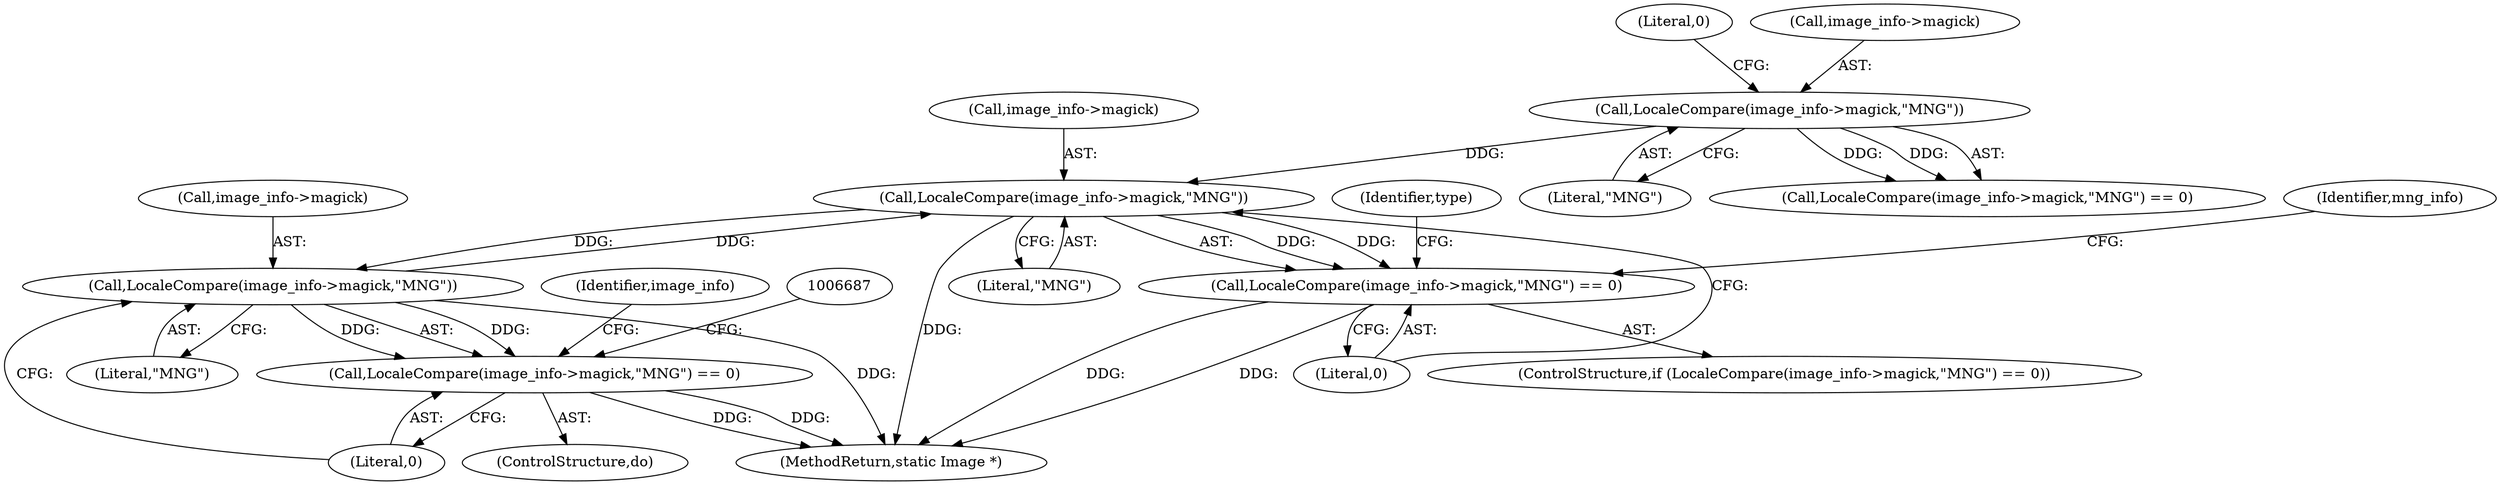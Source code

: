 digraph "0_ImageMagick_22e0310345499ffe906c604428f2a3a668942b05@pointer" {
"1000418" [label="(Call,LocaleCompare(image_info->magick,\"MNG\"))"];
"1006680" [label="(Call,LocaleCompare(image_info->magick,\"MNG\"))"];
"1000418" [label="(Call,LocaleCompare(image_info->magick,\"MNG\"))"];
"1000280" [label="(Call,LocaleCompare(image_info->magick,\"MNG\"))"];
"1000417" [label="(Call,LocaleCompare(image_info->magick,\"MNG\") == 0)"];
"1006679" [label="(Call,LocaleCompare(image_info->magick,\"MNG\") == 0)"];
"1006685" [label="(Literal,0)"];
"1000416" [label="(ControlStructure,if (LocaleCompare(image_info->magick,\"MNG\") == 0))"];
"1006680" [label="(Call,LocaleCompare(image_info->magick,\"MNG\"))"];
"1006679" [label="(Call,LocaleCompare(image_info->magick,\"MNG\") == 0)"];
"1000420" [label="(Identifier,image_info)"];
"1000419" [label="(Call,image_info->magick)"];
"1000413" [label="(ControlStructure,do)"];
"1000285" [label="(Literal,0)"];
"1007383" [label="(MethodReturn,static Image *)"];
"1000428" [label="(Identifier,type)"];
"1000280" [label="(Call,LocaleCompare(image_info->magick,\"MNG\"))"];
"1000417" [label="(Call,LocaleCompare(image_info->magick,\"MNG\") == 0)"];
"1000281" [label="(Call,image_info->magick)"];
"1000284" [label="(Literal,\"MNG\")"];
"1006681" [label="(Call,image_info->magick)"];
"1004695" [label="(Identifier,mng_info)"];
"1006684" [label="(Literal,\"MNG\")"];
"1000279" [label="(Call,LocaleCompare(image_info->magick,\"MNG\") == 0)"];
"1000423" [label="(Literal,0)"];
"1000422" [label="(Literal,\"MNG\")"];
"1000418" [label="(Call,LocaleCompare(image_info->magick,\"MNG\"))"];
"1000418" -> "1000417"  [label="AST: "];
"1000418" -> "1000422"  [label="CFG: "];
"1000419" -> "1000418"  [label="AST: "];
"1000422" -> "1000418"  [label="AST: "];
"1000423" -> "1000418"  [label="CFG: "];
"1000418" -> "1007383"  [label="DDG: "];
"1000418" -> "1000417"  [label="DDG: "];
"1000418" -> "1000417"  [label="DDG: "];
"1006680" -> "1000418"  [label="DDG: "];
"1000280" -> "1000418"  [label="DDG: "];
"1000418" -> "1006680"  [label="DDG: "];
"1006680" -> "1006679"  [label="AST: "];
"1006680" -> "1006684"  [label="CFG: "];
"1006681" -> "1006680"  [label="AST: "];
"1006684" -> "1006680"  [label="AST: "];
"1006685" -> "1006680"  [label="CFG: "];
"1006680" -> "1007383"  [label="DDG: "];
"1006680" -> "1006679"  [label="DDG: "];
"1006680" -> "1006679"  [label="DDG: "];
"1000280" -> "1000279"  [label="AST: "];
"1000280" -> "1000284"  [label="CFG: "];
"1000281" -> "1000280"  [label="AST: "];
"1000284" -> "1000280"  [label="AST: "];
"1000285" -> "1000280"  [label="CFG: "];
"1000280" -> "1000279"  [label="DDG: "];
"1000280" -> "1000279"  [label="DDG: "];
"1000417" -> "1000416"  [label="AST: "];
"1000417" -> "1000423"  [label="CFG: "];
"1000423" -> "1000417"  [label="AST: "];
"1000428" -> "1000417"  [label="CFG: "];
"1004695" -> "1000417"  [label="CFG: "];
"1000417" -> "1007383"  [label="DDG: "];
"1000417" -> "1007383"  [label="DDG: "];
"1006679" -> "1000413"  [label="AST: "];
"1006679" -> "1006685"  [label="CFG: "];
"1006685" -> "1006679"  [label="AST: "];
"1000420" -> "1006679"  [label="CFG: "];
"1006687" -> "1006679"  [label="CFG: "];
"1006679" -> "1007383"  [label="DDG: "];
"1006679" -> "1007383"  [label="DDG: "];
}
